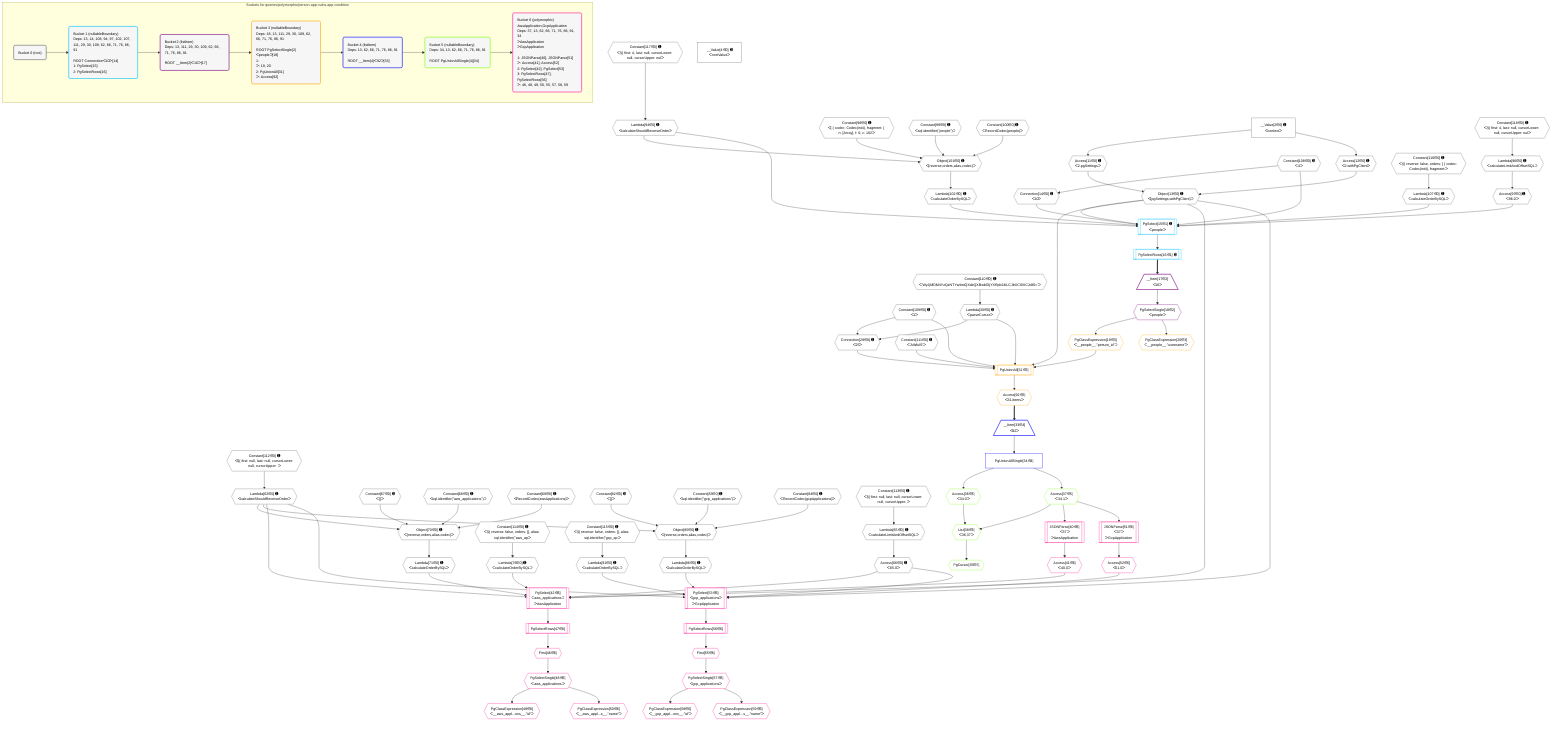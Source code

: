 %%{init: {'themeVariables': { 'fontSize': '12px'}}}%%
graph TD
    classDef path fill:#eee,stroke:#000,color:#000
    classDef plan fill:#fff,stroke-width:1px,color:#000
    classDef itemplan fill:#fff,stroke-width:2px,color:#000
    classDef unbatchedplan fill:#dff,stroke-width:1px,color:#000
    classDef sideeffectplan fill:#fcc,stroke-width:2px,color:#000
    classDef bucket fill:#f6f6f6,color:#000,stroke-width:2px,text-align:left


    %% plan dependencies
    Object70{{"Object[70∈0] ➊<br />ᐸ{reverse,orders,alias,codec}ᐳ"}}:::plan
    Lambda62{{"Lambda[62∈0] ➊<br />ᐸcalculateShouldReverseOrderᐳ"}}:::plan
    Constant67{{"Constant[67∈0] ➊<br />ᐸ[]ᐳ"}}:::plan
    Constant68{{"Constant[68∈0] ➊<br />ᐸsql.identifier(”aws_applications”)ᐳ"}}:::plan
    Constant69{{"Constant[69∈0] ➊<br />ᐸRecordCodec(awsApplications)ᐳ"}}:::plan
    Lambda62 & Constant67 & Constant68 & Constant69 --> Object70
    Object85{{"Object[85∈0] ➊<br />ᐸ{reverse,orders,alias,codec}ᐳ"}}:::plan
    Constant82{{"Constant[82∈0] ➊<br />ᐸ[]ᐳ"}}:::plan
    Constant83{{"Constant[83∈0] ➊<br />ᐸsql.identifier(”gcp_applications”)ᐳ"}}:::plan
    Constant84{{"Constant[84∈0] ➊<br />ᐸRecordCodec(gcpApplications)ᐳ"}}:::plan
    Lambda62 & Constant82 & Constant83 & Constant84 --> Object85
    Object101{{"Object[101∈0] ➊<br />ᐸ{reverse,orders,alias,codec}ᐳ"}}:::plan
    Lambda94{{"Lambda[94∈0] ➊<br />ᐸcalculateShouldReverseOrderᐳ"}}:::plan
    Constant98{{"Constant[98∈0] ➊<br />ᐸ[ { codec: Codec(int4), fragment: { n: [Array], f: 0, c: 102ᐳ"}}:::plan
    Constant99{{"Constant[99∈0] ➊<br />ᐸsql.identifier(”people”)ᐳ"}}:::plan
    Constant100{{"Constant[100∈0] ➊<br />ᐸRecordCodec(people)ᐳ"}}:::plan
    Lambda94 & Constant98 & Constant99 & Constant100 --> Object101
    Object13{{"Object[13∈0] ➊<br />ᐸ{pgSettings,withPgClient}ᐳ"}}:::plan
    Access11{{"Access[11∈0] ➊<br />ᐸ2.pgSettingsᐳ"}}:::plan
    Access12{{"Access[12∈0] ➊<br />ᐸ2.withPgClientᐳ"}}:::plan
    Access11 & Access12 --> Object13
    Connection29{{"Connection[29∈0] ➊<br />ᐸ25ᐳ"}}:::plan
    Constant109{{"Constant[109∈0] ➊<br />ᐸ1ᐳ"}}:::plan
    Lambda30{{"Lambda[30∈0] ➊<br />ᐸparseCursorᐳ"}}:::plan
    Constant109 & Lambda30 --> Connection29
    __Value2["__Value[2∈0] ➊<br />ᐸcontextᐳ"]:::plan
    __Value2 --> Access11
    __Value2 --> Access12
    Connection14{{"Connection[14∈0] ➊<br />ᐸ10ᐳ"}}:::plan
    Constant108{{"Constant[108∈0] ➊<br />ᐸ4ᐳ"}}:::plan
    Constant108 --> Connection14
    Constant110{{"Constant[110∈0] ➊<br />ᐸ'WyJjMDM4YzQzNTYwIiwiQXdzQXBwbGljYXRpb24iLCJbXCI0XCJdIl0='ᐳ"}}:::plan
    Constant110 --> Lambda30
    Constant112{{"Constant[112∈0] ➊<br />ᐸ§{ first: null, last: null, cursorLower: null, cursorUpper: ᐳ"}}:::plan
    Constant112 --> Lambda62
    Lambda65{{"Lambda[65∈0] ➊<br />ᐸcalculateLimitAndOffsetSQLᐳ"}}:::plan
    Constant113{{"Constant[113∈0] ➊<br />ᐸ§{ first: null, last: null, cursorLower: null, cursorUpper: ᐳ"}}:::plan
    Constant113 --> Lambda65
    Access66{{"Access[66∈0] ➊<br />ᐸ65.0ᐳ"}}:::plan
    Lambda65 --> Access66
    Lambda71{{"Lambda[71∈0] ➊<br />ᐸcalculateOrderBySQLᐳ"}}:::plan
    Object70 --> Lambda71
    Lambda76{{"Lambda[76∈0] ➊<br />ᐸcalculateOrderBySQLᐳ"}}:::plan
    Constant114{{"Constant[114∈0] ➊<br />ᐸ§{ reverse: false, orders: [], alias: sql.identifier(”aws_apᐳ"}}:::plan
    Constant114 --> Lambda76
    Lambda86{{"Lambda[86∈0] ➊<br />ᐸcalculateOrderBySQLᐳ"}}:::plan
    Object85 --> Lambda86
    Lambda91{{"Lambda[91∈0] ➊<br />ᐸcalculateOrderBySQLᐳ"}}:::plan
    Constant115{{"Constant[115∈0] ➊<br />ᐸ§{ reverse: false, orders: [], alias: sql.identifier(”gcp_apᐳ"}}:::plan
    Constant115 --> Lambda91
    Constant117{{"Constant[117∈0] ➊<br />ᐸ§{ first: 4, last: null, cursorLower: null, cursorUpper: nulᐳ"}}:::plan
    Constant117 --> Lambda94
    Lambda96{{"Lambda[96∈0] ➊<br />ᐸcalculateLimitAndOffsetSQLᐳ"}}:::plan
    Constant118{{"Constant[118∈0] ➊<br />ᐸ§{ first: 4, last: null, cursorLower: null, cursorUpper: nulᐳ"}}:::plan
    Constant118 --> Lambda96
    Access97{{"Access[97∈0] ➊<br />ᐸ96.0ᐳ"}}:::plan
    Lambda96 --> Access97
    Lambda102{{"Lambda[102∈0] ➊<br />ᐸcalculateOrderBySQLᐳ"}}:::plan
    Object101 --> Lambda102
    Lambda107{{"Lambda[107∈0] ➊<br />ᐸcalculateOrderBySQLᐳ"}}:::plan
    Constant116{{"Constant[116∈0] ➊<br />ᐸ§{ reverse: false, orders: [ { codec: Codec(int4), fragment:ᐳ"}}:::plan
    Constant116 --> Lambda107
    __Value4["__Value[4∈0] ➊<br />ᐸrootValueᐳ"]:::plan
    Constant111{{"Constant[111∈0] ➊<br />ᐸ'AWfulS'ᐳ"}}:::plan
    PgSelect15[["PgSelect[15∈1] ➊<br />ᐸpeopleᐳ"]]:::plan
    Object13 & Connection14 & Constant108 & Lambda94 & Access97 & Lambda102 & Lambda107 --> PgSelect15
    PgSelectRows16[["PgSelectRows[16∈1] ➊"]]:::plan
    PgSelect15 --> PgSelectRows16
    __Item17[/"__Item[17∈2]<br />ᐸ16ᐳ"\]:::itemplan
    PgSelectRows16 ==> __Item17
    PgSelectSingle18{{"PgSelectSingle[18∈2]<br />ᐸpeopleᐳ"}}:::plan
    __Item17 --> PgSelectSingle18
    PgUnionAll31[["PgUnionAll[31∈3]"]]:::plan
    PgClassExpression19{{"PgClassExpression[19∈3]<br />ᐸ__people__.”person_id”ᐳ"}}:::plan
    Object13 & PgClassExpression19 & Constant111 & Connection29 & Lambda30 & Constant109 --> PgUnionAll31
    PgSelectSingle18 --> PgClassExpression19
    PgClassExpression20{{"PgClassExpression[20∈3]<br />ᐸ__people__.”username”ᐳ"}}:::plan
    PgSelectSingle18 --> PgClassExpression20
    Access92{{"Access[92∈3]<br />ᐸ31.itemsᐳ"}}:::plan
    PgUnionAll31 --> Access92
    __Item33[/"__Item[33∈4]<br />ᐸ92ᐳ"\]:::itemplan
    Access92 ==> __Item33
    PgUnionAllSingle34["PgUnionAllSingle[34∈4]"]:::plan
    __Item33 --> PgUnionAllSingle34
    List38{{"List[38∈5]<br />ᐸ36,37ᐳ"}}:::plan
    Access36{{"Access[36∈5]<br />ᐸ34.0ᐳ"}}:::plan
    Access37{{"Access[37∈5]<br />ᐸ34.1ᐳ"}}:::plan
    Access36 & Access37 --> List38
    PgCursor35{{"PgCursor[35∈5]"}}:::plan
    List38 --> PgCursor35
    PgUnionAllSingle34 --> Access36
    PgUnionAllSingle34 --> Access37
    PgSelect42[["PgSelect[42∈6]<br />ᐸaws_applicationsᐳ<br />ᐳAwsApplication"]]:::plan
    Access41{{"Access[41∈6]<br />ᐸ40.0ᐳ"}}:::plan
    Object13 & Access41 & Lambda62 & Access66 & Lambda71 & Lambda76 --> PgSelect42
    PgSelect53[["PgSelect[53∈6]<br />ᐸgcp_applicationsᐳ<br />ᐳGcpApplication"]]:::plan
    Access52{{"Access[52∈6]<br />ᐸ51.0ᐳ"}}:::plan
    Object13 & Access52 & Lambda62 & Access66 & Lambda86 & Lambda91 --> PgSelect53
    JSONParse40[["JSONParse[40∈6]<br />ᐸ37ᐳ<br />ᐳAwsApplication"]]:::plan
    Access37 --> JSONParse40
    JSONParse40 --> Access41
    First46{{"First[46∈6]"}}:::plan
    PgSelectRows47[["PgSelectRows[47∈6]"]]:::plan
    PgSelectRows47 --> First46
    PgSelect42 --> PgSelectRows47
    PgSelectSingle48{{"PgSelectSingle[48∈6]<br />ᐸaws_applicationsᐳ"}}:::plan
    First46 --> PgSelectSingle48
    PgClassExpression49{{"PgClassExpression[49∈6]<br />ᐸ__aws_appl...ons__.”id”ᐳ"}}:::plan
    PgSelectSingle48 --> PgClassExpression49
    PgClassExpression50{{"PgClassExpression[50∈6]<br />ᐸ__aws_appl...s__.”name”ᐳ"}}:::plan
    PgSelectSingle48 --> PgClassExpression50
    JSONParse51[["JSONParse[51∈6]<br />ᐸ37ᐳ<br />ᐳGcpApplication"]]:::plan
    Access37 --> JSONParse51
    JSONParse51 --> Access52
    First55{{"First[55∈6]"}}:::plan
    PgSelectRows56[["PgSelectRows[56∈6]"]]:::plan
    PgSelectRows56 --> First55
    PgSelect53 --> PgSelectRows56
    PgSelectSingle57{{"PgSelectSingle[57∈6]<br />ᐸgcp_applicationsᐳ"}}:::plan
    First55 --> PgSelectSingle57
    PgClassExpression58{{"PgClassExpression[58∈6]<br />ᐸ__gcp_appl...ons__.”id”ᐳ"}}:::plan
    PgSelectSingle57 --> PgClassExpression58
    PgClassExpression59{{"PgClassExpression[59∈6]<br />ᐸ__gcp_appl...s__.”name”ᐳ"}}:::plan
    PgSelectSingle57 --> PgClassExpression59

    %% define steps

    subgraph "Buckets for queries/polymorphic/person-app-vulns.app-condition"
    Bucket0("Bucket 0 (root)"):::bucket
    classDef bucket0 stroke:#696969
    class Bucket0,__Value2,__Value4,Access11,Access12,Object13,Connection14,Connection29,Lambda30,Lambda62,Lambda65,Access66,Constant67,Constant68,Constant69,Object70,Lambda71,Lambda76,Constant82,Constant83,Constant84,Object85,Lambda86,Lambda91,Lambda94,Lambda96,Access97,Constant98,Constant99,Constant100,Object101,Lambda102,Lambda107,Constant108,Constant109,Constant110,Constant111,Constant112,Constant113,Constant114,Constant115,Constant116,Constant117,Constant118 bucket0
    Bucket1("Bucket 1 (nullableBoundary)<br />Deps: 13, 14, 108, 94, 97, 102, 107, 111, 29, 30, 109, 62, 66, 71, 76, 86, 91<br /><br />ROOT Connectionᐸ10ᐳ[14]<br />1: PgSelect[15]<br />2: PgSelectRows[16]"):::bucket
    classDef bucket1 stroke:#00bfff
    class Bucket1,PgSelect15,PgSelectRows16 bucket1
    Bucket2("Bucket 2 (listItem)<br />Deps: 13, 111, 29, 30, 109, 62, 66, 71, 76, 86, 91<br /><br />ROOT __Item{2}ᐸ16ᐳ[17]"):::bucket
    classDef bucket2 stroke:#7f007f
    class Bucket2,__Item17,PgSelectSingle18 bucket2
    Bucket3("Bucket 3 (nullableBoundary)<br />Deps: 18, 13, 111, 29, 30, 109, 62, 66, 71, 76, 86, 91<br /><br />ROOT PgSelectSingle{2}ᐸpeopleᐳ[18]<br />1: <br />ᐳ: 19, 20<br />2: PgUnionAll[31]<br />ᐳ: Access[92]"):::bucket
    classDef bucket3 stroke:#ffa500
    class Bucket3,PgClassExpression19,PgClassExpression20,PgUnionAll31,Access92 bucket3
    Bucket4("Bucket 4 (listItem)<br />Deps: 13, 62, 66, 71, 76, 86, 91<br /><br />ROOT __Item{4}ᐸ92ᐳ[33]"):::bucket
    classDef bucket4 stroke:#0000ff
    class Bucket4,__Item33,PgUnionAllSingle34 bucket4
    Bucket5("Bucket 5 (nullableBoundary)<br />Deps: 34, 13, 62, 66, 71, 76, 86, 91<br /><br />ROOT PgUnionAllSingle{4}[34]"):::bucket
    classDef bucket5 stroke:#7fff00
    class Bucket5,PgCursor35,Access36,Access37,List38 bucket5
    Bucket6("Bucket 6 (polymorphic)<br />AwsApplication,GcpApplication<br />Deps: 37, 13, 62, 66, 71, 76, 86, 91, 34<br />ᐳAwsApplication<br />ᐳGcpApplication<br /><br />1: JSONParse[40], JSONParse[51]<br />ᐳ: Access[41], Access[52]<br />2: PgSelect[42], PgSelect[53]<br />3: PgSelectRows[47], PgSelectRows[56]<br />ᐳ: 46, 48, 49, 50, 55, 57, 58, 59"):::bucket
    classDef bucket6 stroke:#ff1493
    class Bucket6,JSONParse40,Access41,PgSelect42,First46,PgSelectRows47,PgSelectSingle48,PgClassExpression49,PgClassExpression50,JSONParse51,Access52,PgSelect53,First55,PgSelectRows56,PgSelectSingle57,PgClassExpression58,PgClassExpression59 bucket6
    Bucket0 --> Bucket1
    Bucket1 --> Bucket2
    Bucket2 --> Bucket3
    Bucket3 --> Bucket4
    Bucket4 --> Bucket5
    Bucket5 --> Bucket6
    end